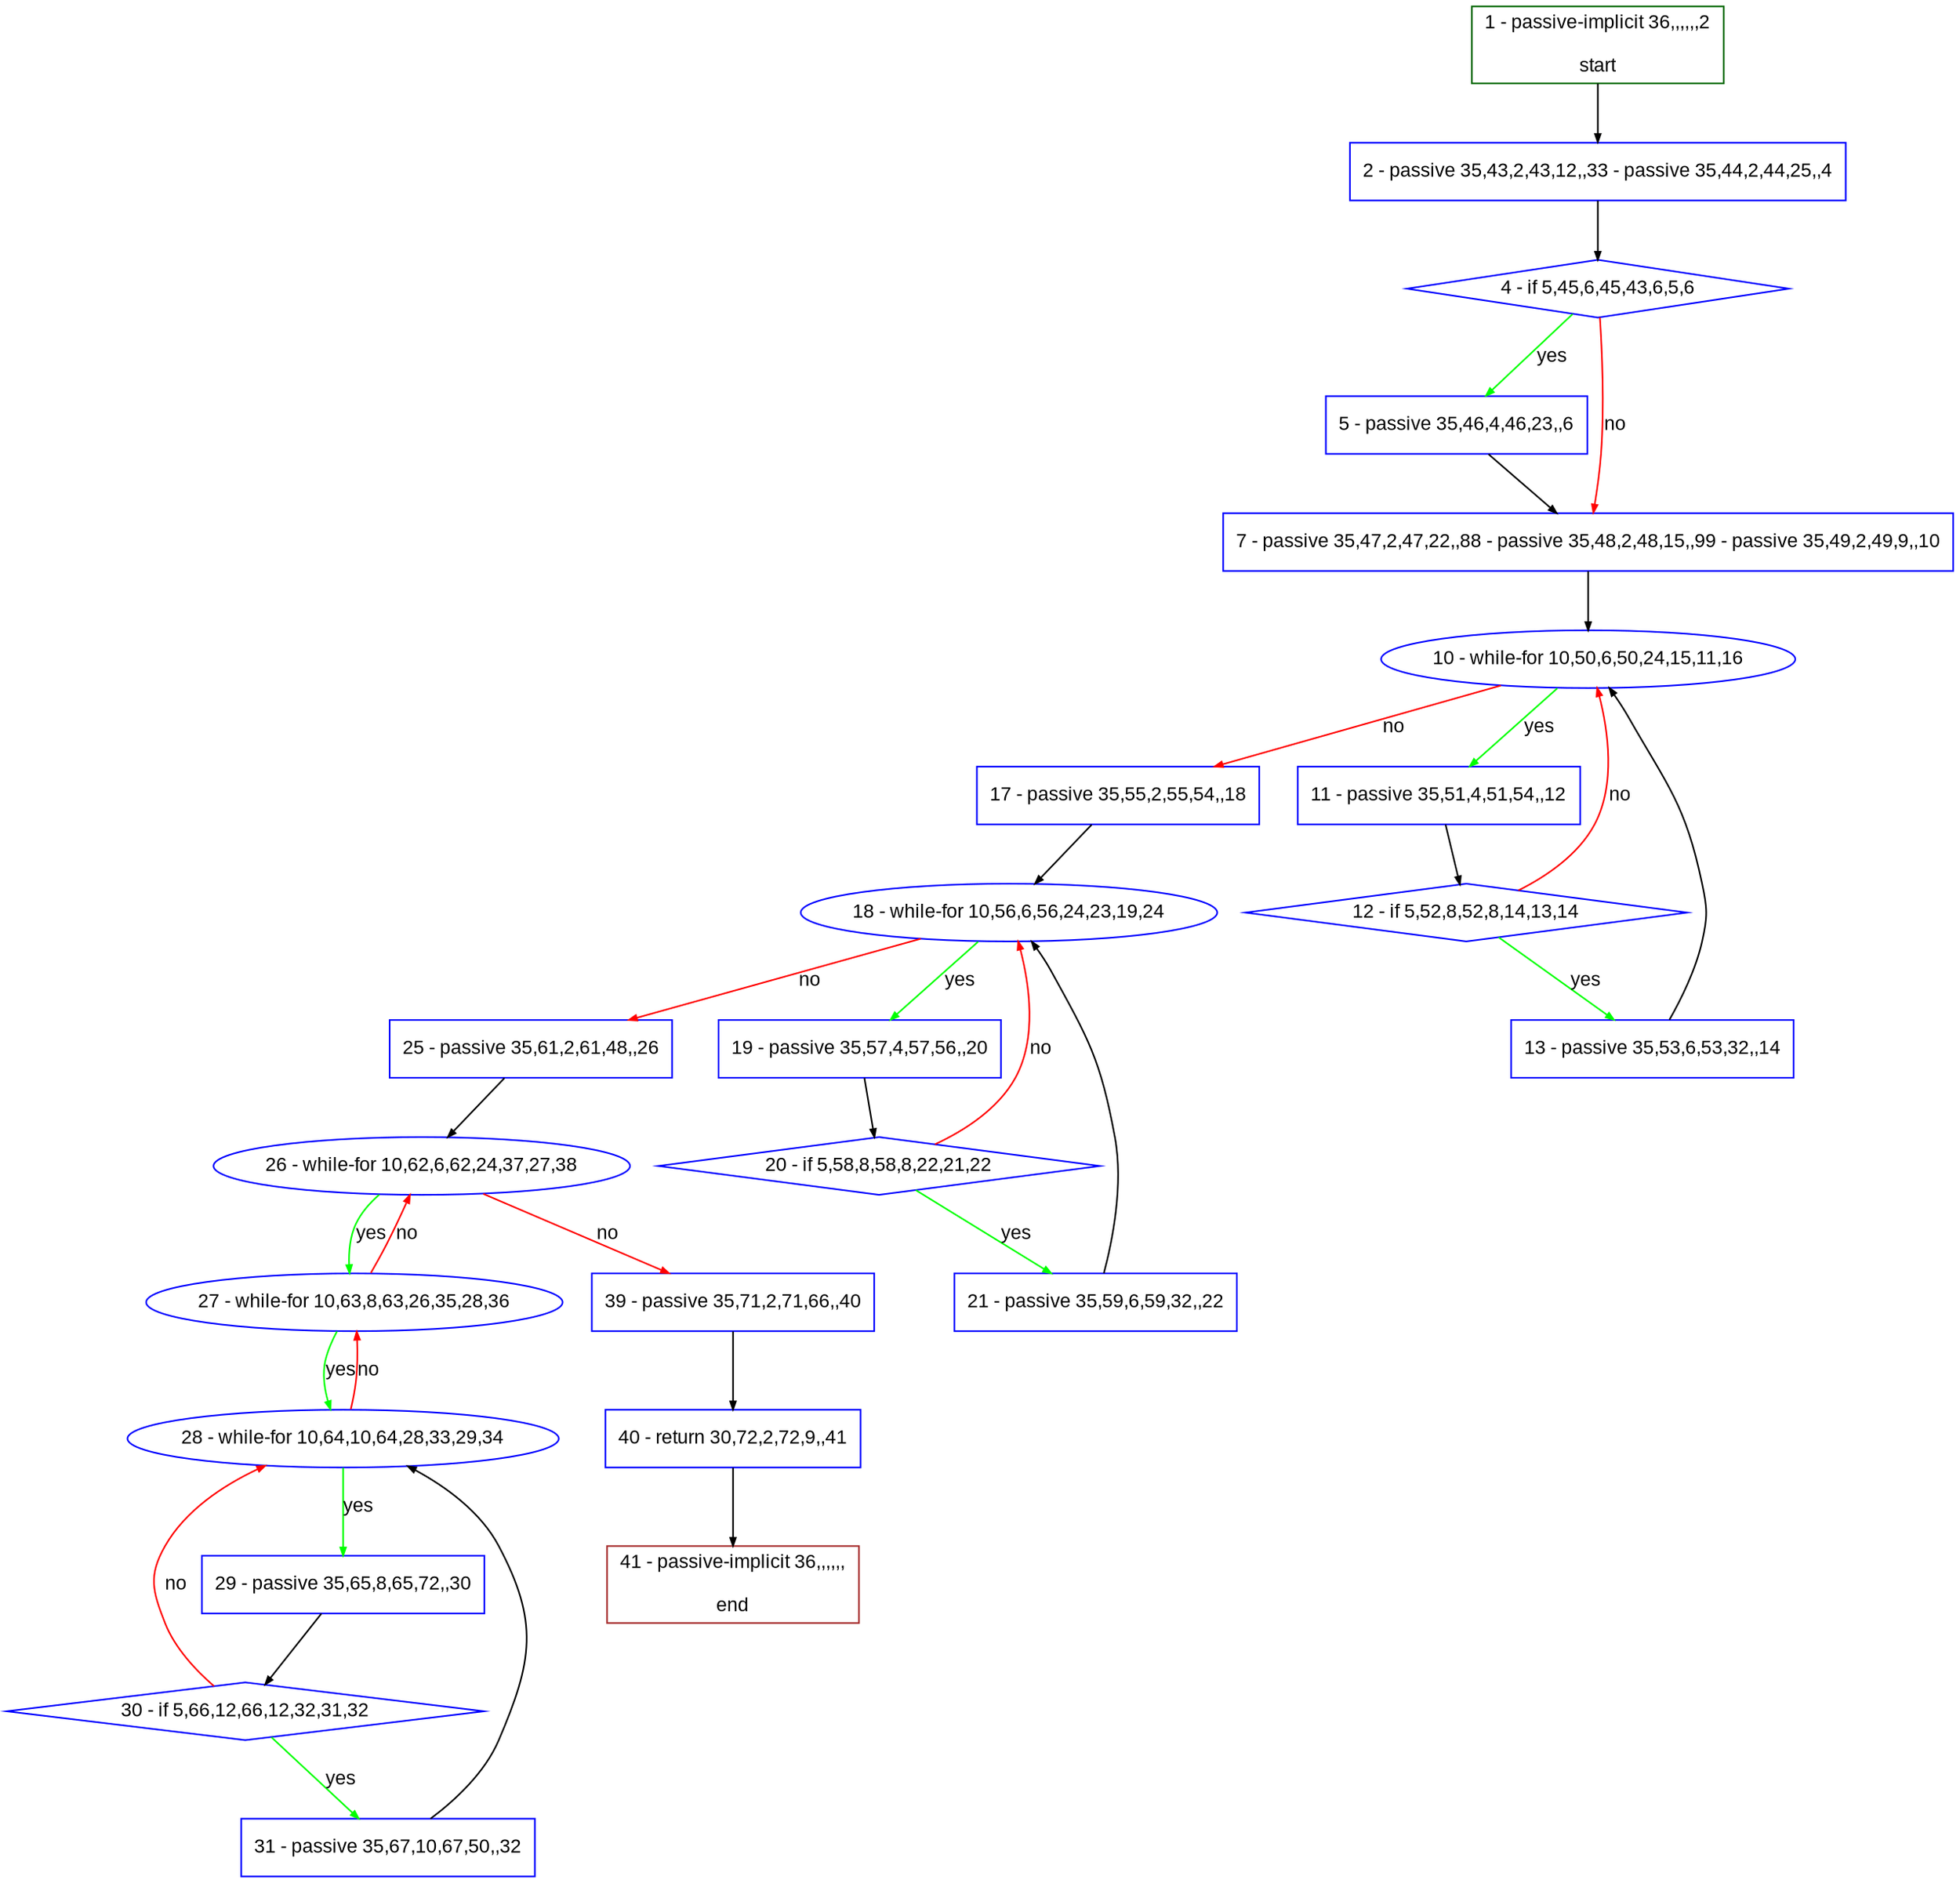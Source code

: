 digraph "" {
  graph [pack="true", label="", fontsize="12", packmode="clust", fontname="Arial", fillcolor="#FFFFCC", bgcolor="white", style="rounded,filled", compound="true"];
  node [node_initialized="no", label="", color="grey", fontsize="12", fillcolor="white", fontname="Arial", style="filled", shape="rectangle", compound="true", fixedsize="false"];
  edge [fontcolor="black", arrowhead="normal", arrowtail="none", arrowsize="0.5", ltail="", label="", color="black", fontsize="12", lhead="", fontname="Arial", dir="forward", compound="true"];
  __N1 [label="2 - passive 35,43,2,43,12,,33 - passive 35,44,2,44,25,,4", color="#0000ff", fillcolor="#ffffff", style="filled", shape="box"];
  __N2 [label="1 - passive-implicit 36,,,,,,2\n\nstart", color="#006400", fillcolor="#ffffff", style="filled", shape="box"];
  __N3 [label="4 - if 5,45,6,45,43,6,5,6", color="#0000ff", fillcolor="#ffffff", style="filled", shape="diamond"];
  __N4 [label="5 - passive 35,46,4,46,23,,6", color="#0000ff", fillcolor="#ffffff", style="filled", shape="box"];
  __N5 [label="7 - passive 35,47,2,47,22,,88 - passive 35,48,2,48,15,,99 - passive 35,49,2,49,9,,10", color="#0000ff", fillcolor="#ffffff", style="filled", shape="box"];
  __N6 [label="10 - while-for 10,50,6,50,24,15,11,16", color="#0000ff", fillcolor="#ffffff", style="filled", shape="oval"];
  __N7 [label="11 - passive 35,51,4,51,54,,12", color="#0000ff", fillcolor="#ffffff", style="filled", shape="box"];
  __N8 [label="17 - passive 35,55,2,55,54,,18", color="#0000ff", fillcolor="#ffffff", style="filled", shape="box"];
  __N9 [label="12 - if 5,52,8,52,8,14,13,14", color="#0000ff", fillcolor="#ffffff", style="filled", shape="diamond"];
  __N10 [label="13 - passive 35,53,6,53,32,,14", color="#0000ff", fillcolor="#ffffff", style="filled", shape="box"];
  __N11 [label="18 - while-for 10,56,6,56,24,23,19,24", color="#0000ff", fillcolor="#ffffff", style="filled", shape="oval"];
  __N12 [label="19 - passive 35,57,4,57,56,,20", color="#0000ff", fillcolor="#ffffff", style="filled", shape="box"];
  __N13 [label="25 - passive 35,61,2,61,48,,26", color="#0000ff", fillcolor="#ffffff", style="filled", shape="box"];
  __N14 [label="20 - if 5,58,8,58,8,22,21,22", color="#0000ff", fillcolor="#ffffff", style="filled", shape="diamond"];
  __N15 [label="21 - passive 35,59,6,59,32,,22", color="#0000ff", fillcolor="#ffffff", style="filled", shape="box"];
  __N16 [label="26 - while-for 10,62,6,62,24,37,27,38", color="#0000ff", fillcolor="#ffffff", style="filled", shape="oval"];
  __N17 [label="27 - while-for 10,63,8,63,26,35,28,36", color="#0000ff", fillcolor="#ffffff", style="filled", shape="oval"];
  __N18 [label="39 - passive 35,71,2,71,66,,40", color="#0000ff", fillcolor="#ffffff", style="filled", shape="box"];
  __N19 [label="28 - while-for 10,64,10,64,28,33,29,34", color="#0000ff", fillcolor="#ffffff", style="filled", shape="oval"];
  __N20 [label="29 - passive 35,65,8,65,72,,30", color="#0000ff", fillcolor="#ffffff", style="filled", shape="box"];
  __N21 [label="30 - if 5,66,12,66,12,32,31,32", color="#0000ff", fillcolor="#ffffff", style="filled", shape="diamond"];
  __N22 [label="31 - passive 35,67,10,67,50,,32", color="#0000ff", fillcolor="#ffffff", style="filled", shape="box"];
  __N23 [label="40 - return 30,72,2,72,9,,41", color="#0000ff", fillcolor="#ffffff", style="filled", shape="box"];
  __N24 [label="41 - passive-implicit 36,,,,,,\n\nend", color="#a52a2a", fillcolor="#ffffff", style="filled", shape="box"];
  __N2 -> __N1 [arrowhead="normal", arrowtail="none", color="#000000", label="", dir="forward"];
  __N1 -> __N3 [arrowhead="normal", arrowtail="none", color="#000000", label="", dir="forward"];
  __N3 -> __N4 [arrowhead="normal", arrowtail="none", color="#00ff00", label="yes", dir="forward"];
  __N3 -> __N5 [arrowhead="normal", arrowtail="none", color="#ff0000", label="no", dir="forward"];
  __N4 -> __N5 [arrowhead="normal", arrowtail="none", color="#000000", label="", dir="forward"];
  __N5 -> __N6 [arrowhead="normal", arrowtail="none", color="#000000", label="", dir="forward"];
  __N6 -> __N7 [arrowhead="normal", arrowtail="none", color="#00ff00", label="yes", dir="forward"];
  __N6 -> __N8 [arrowhead="normal", arrowtail="none", color="#ff0000", label="no", dir="forward"];
  __N7 -> __N9 [arrowhead="normal", arrowtail="none", color="#000000", label="", dir="forward"];
  __N9 -> __N6 [arrowhead="normal", arrowtail="none", color="#ff0000", label="no", dir="forward"];
  __N9 -> __N10 [arrowhead="normal", arrowtail="none", color="#00ff00", label="yes", dir="forward"];
  __N10 -> __N6 [arrowhead="normal", arrowtail="none", color="#000000", label="", dir="forward"];
  __N8 -> __N11 [arrowhead="normal", arrowtail="none", color="#000000", label="", dir="forward"];
  __N11 -> __N12 [arrowhead="normal", arrowtail="none", color="#00ff00", label="yes", dir="forward"];
  __N11 -> __N13 [arrowhead="normal", arrowtail="none", color="#ff0000", label="no", dir="forward"];
  __N12 -> __N14 [arrowhead="normal", arrowtail="none", color="#000000", label="", dir="forward"];
  __N14 -> __N11 [arrowhead="normal", arrowtail="none", color="#ff0000", label="no", dir="forward"];
  __N14 -> __N15 [arrowhead="normal", arrowtail="none", color="#00ff00", label="yes", dir="forward"];
  __N15 -> __N11 [arrowhead="normal", arrowtail="none", color="#000000", label="", dir="forward"];
  __N13 -> __N16 [arrowhead="normal", arrowtail="none", color="#000000", label="", dir="forward"];
  __N16 -> __N17 [arrowhead="normal", arrowtail="none", color="#00ff00", label="yes", dir="forward"];
  __N17 -> __N16 [arrowhead="normal", arrowtail="none", color="#ff0000", label="no", dir="forward"];
  __N16 -> __N18 [arrowhead="normal", arrowtail="none", color="#ff0000", label="no", dir="forward"];
  __N17 -> __N19 [arrowhead="normal", arrowtail="none", color="#00ff00", label="yes", dir="forward"];
  __N19 -> __N17 [arrowhead="normal", arrowtail="none", color="#ff0000", label="no", dir="forward"];
  __N19 -> __N20 [arrowhead="normal", arrowtail="none", color="#00ff00", label="yes", dir="forward"];
  __N20 -> __N21 [arrowhead="normal", arrowtail="none", color="#000000", label="", dir="forward"];
  __N21 -> __N19 [arrowhead="normal", arrowtail="none", color="#ff0000", label="no", dir="forward"];
  __N21 -> __N22 [arrowhead="normal", arrowtail="none", color="#00ff00", label="yes", dir="forward"];
  __N22 -> __N19 [arrowhead="normal", arrowtail="none", color="#000000", label="", dir="forward"];
  __N18 -> __N23 [arrowhead="normal", arrowtail="none", color="#000000", label="", dir="forward"];
  __N23 -> __N24 [arrowhead="normal", arrowtail="none", color="#000000", label="", dir="forward"];
}
